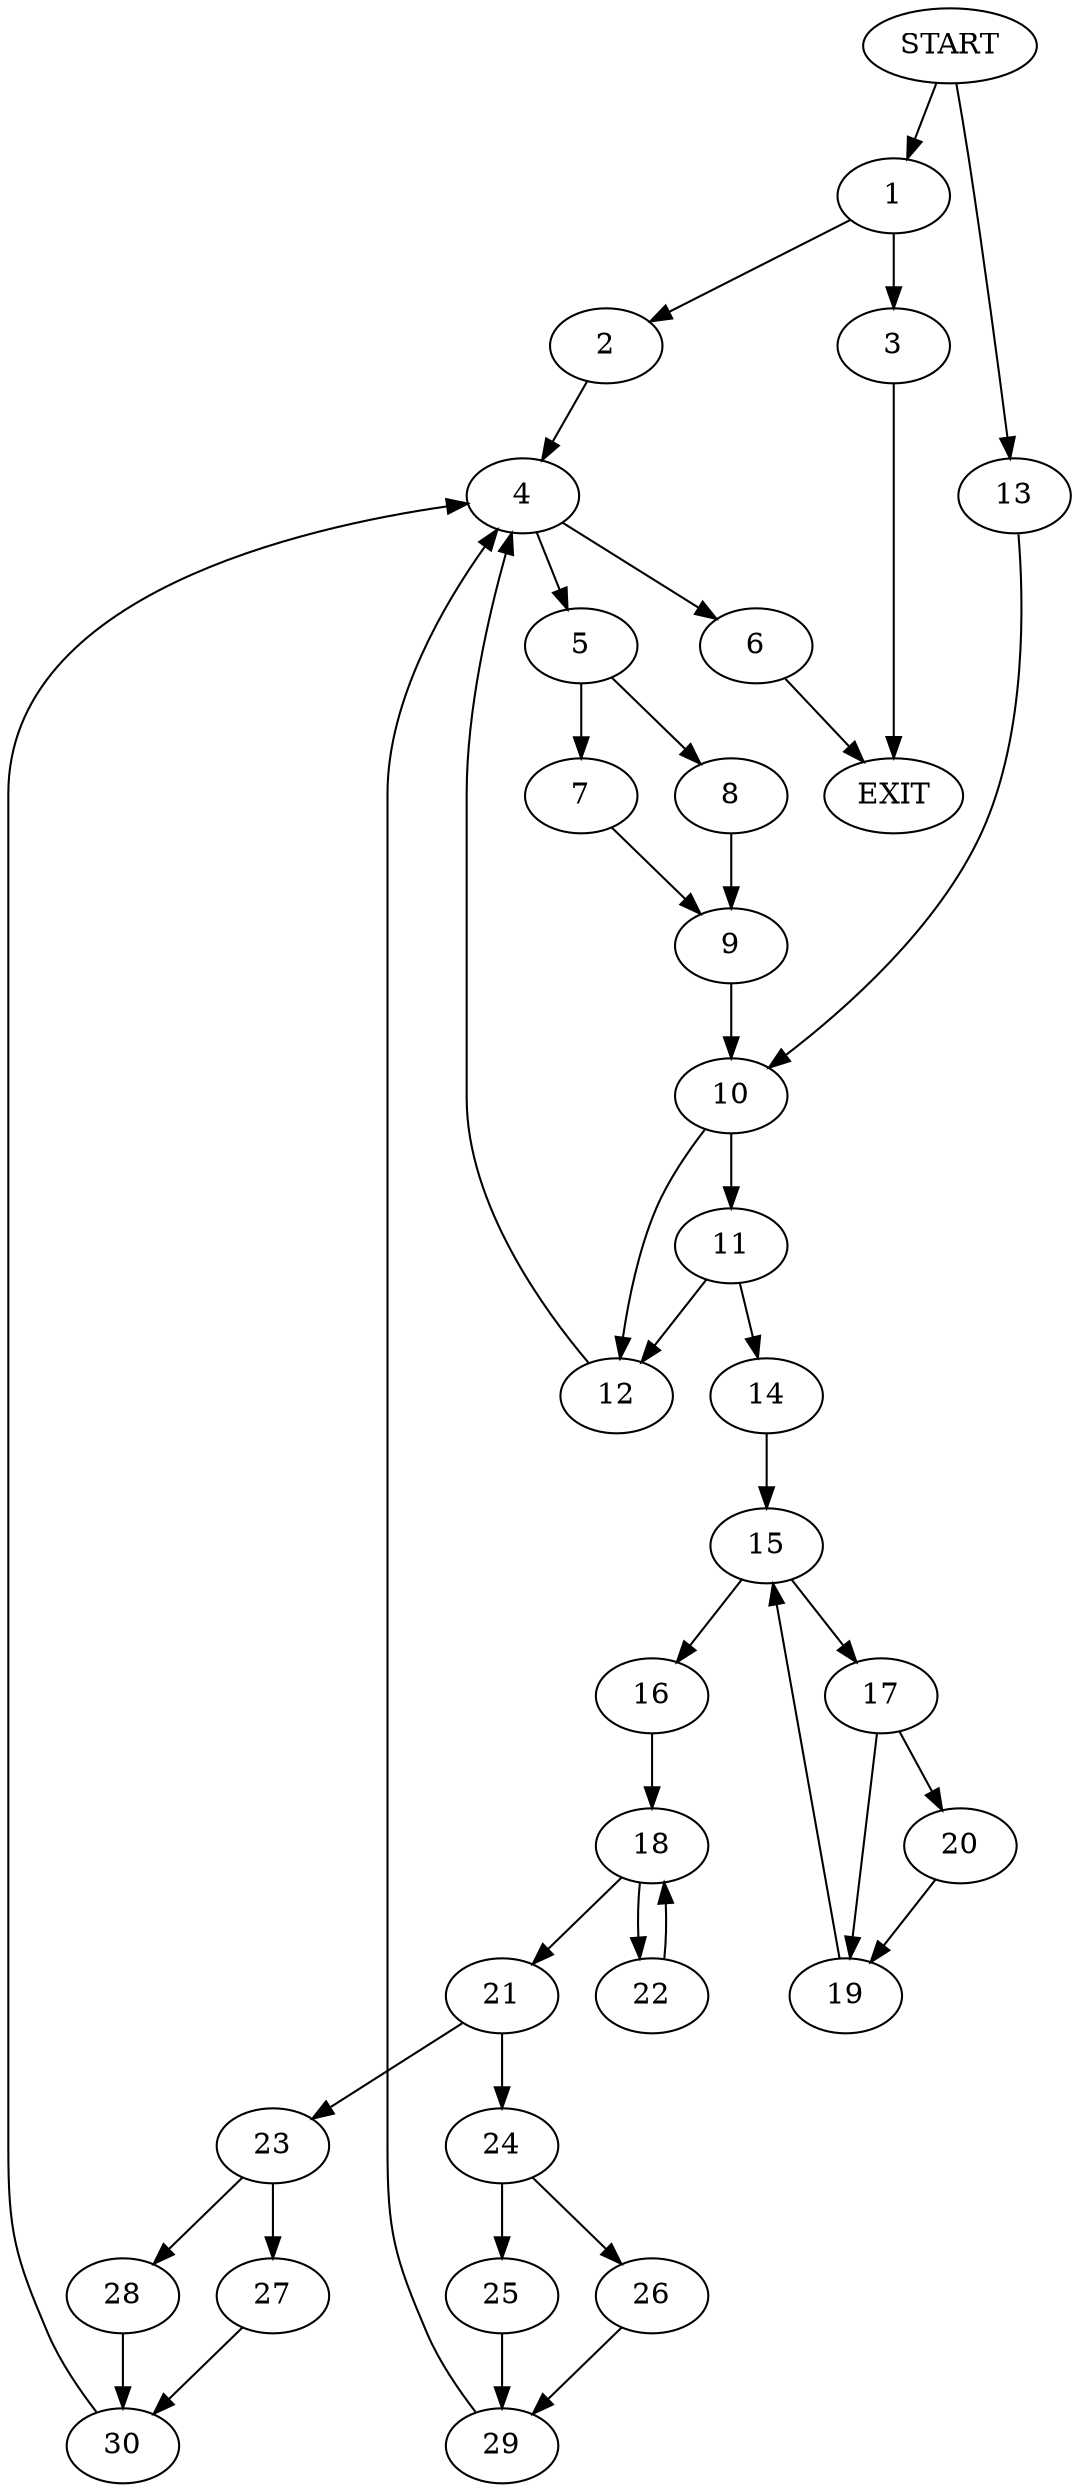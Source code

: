 digraph {
0 [label="START"]
31 [label="EXIT"]
0 -> 1
1 -> 2
1 -> 3
3 -> 31
2 -> 4
4 -> 5
4 -> 6
6 -> 31
5 -> 7
5 -> 8
7 -> 9
8 -> 9
9 -> 10
10 -> 11
10 -> 12
0 -> 13
13 -> 10
11 -> 14
11 -> 12
12 -> 4
14 -> 15
15 -> 16
15 -> 17
16 -> 18
17 -> 19
17 -> 20
20 -> 19
19 -> 15
18 -> 21
18 -> 22
22 -> 18
21 -> 23
21 -> 24
24 -> 25
24 -> 26
23 -> 27
23 -> 28
25 -> 29
26 -> 29
29 -> 4
28 -> 30
27 -> 30
30 -> 4
}

